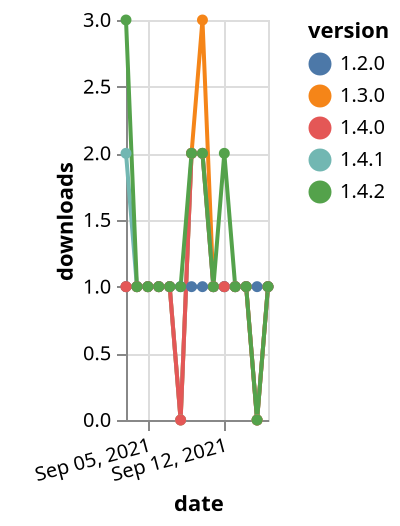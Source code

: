 {"$schema": "https://vega.github.io/schema/vega-lite/v5.json", "description": "A simple bar chart with embedded data.", "data": {"values": [{"date": "2021-09-03", "total": 197, "delta": 1, "version": "1.3.0"}, {"date": "2021-09-04", "total": 198, "delta": 1, "version": "1.3.0"}, {"date": "2021-09-05", "total": 199, "delta": 1, "version": "1.3.0"}, {"date": "2021-09-06", "total": 200, "delta": 1, "version": "1.3.0"}, {"date": "2021-09-07", "total": 201, "delta": 1, "version": "1.3.0"}, {"date": "2021-09-08", "total": 201, "delta": 0, "version": "1.3.0"}, {"date": "2021-09-09", "total": 203, "delta": 2, "version": "1.3.0"}, {"date": "2021-09-10", "total": 206, "delta": 3, "version": "1.3.0"}, {"date": "2021-09-11", "total": 207, "delta": 1, "version": "1.3.0"}, {"date": "2021-09-12", "total": 208, "delta": 1, "version": "1.3.0"}, {"date": "2021-09-13", "total": 209, "delta": 1, "version": "1.3.0"}, {"date": "2021-09-14", "total": 210, "delta": 1, "version": "1.3.0"}, {"date": "2021-09-15", "total": 210, "delta": 0, "version": "1.3.0"}, {"date": "2021-09-16", "total": 211, "delta": 1, "version": "1.3.0"}, {"date": "2021-09-03", "total": 146, "delta": 2, "version": "1.4.1"}, {"date": "2021-09-04", "total": 147, "delta": 1, "version": "1.4.1"}, {"date": "2021-09-05", "total": 148, "delta": 1, "version": "1.4.1"}, {"date": "2021-09-06", "total": 149, "delta": 1, "version": "1.4.1"}, {"date": "2021-09-07", "total": 150, "delta": 1, "version": "1.4.1"}, {"date": "2021-09-08", "total": 150, "delta": 0, "version": "1.4.1"}, {"date": "2021-09-09", "total": 152, "delta": 2, "version": "1.4.1"}, {"date": "2021-09-10", "total": 154, "delta": 2, "version": "1.4.1"}, {"date": "2021-09-11", "total": 155, "delta": 1, "version": "1.4.1"}, {"date": "2021-09-12", "total": 156, "delta": 1, "version": "1.4.1"}, {"date": "2021-09-13", "total": 157, "delta": 1, "version": "1.4.1"}, {"date": "2021-09-14", "total": 158, "delta": 1, "version": "1.4.1"}, {"date": "2021-09-15", "total": 158, "delta": 0, "version": "1.4.1"}, {"date": "2021-09-16", "total": 159, "delta": 1, "version": "1.4.1"}, {"date": "2021-09-03", "total": 157, "delta": 1, "version": "1.2.0"}, {"date": "2021-09-04", "total": 158, "delta": 1, "version": "1.2.0"}, {"date": "2021-09-05", "total": 159, "delta": 1, "version": "1.2.0"}, {"date": "2021-09-06", "total": 160, "delta": 1, "version": "1.2.0"}, {"date": "2021-09-07", "total": 161, "delta": 1, "version": "1.2.0"}, {"date": "2021-09-08", "total": 162, "delta": 1, "version": "1.2.0"}, {"date": "2021-09-09", "total": 163, "delta": 1, "version": "1.2.0"}, {"date": "2021-09-10", "total": 164, "delta": 1, "version": "1.2.0"}, {"date": "2021-09-11", "total": 165, "delta": 1, "version": "1.2.0"}, {"date": "2021-09-12", "total": 166, "delta": 1, "version": "1.2.0"}, {"date": "2021-09-13", "total": 167, "delta": 1, "version": "1.2.0"}, {"date": "2021-09-14", "total": 168, "delta": 1, "version": "1.2.0"}, {"date": "2021-09-15", "total": 169, "delta": 1, "version": "1.2.0"}, {"date": "2021-09-16", "total": 170, "delta": 1, "version": "1.2.0"}, {"date": "2021-09-03", "total": 139, "delta": 1, "version": "1.4.0"}, {"date": "2021-09-04", "total": 140, "delta": 1, "version": "1.4.0"}, {"date": "2021-09-05", "total": 141, "delta": 1, "version": "1.4.0"}, {"date": "2021-09-06", "total": 142, "delta": 1, "version": "1.4.0"}, {"date": "2021-09-07", "total": 143, "delta": 1, "version": "1.4.0"}, {"date": "2021-09-08", "total": 143, "delta": 0, "version": "1.4.0"}, {"date": "2021-09-09", "total": 145, "delta": 2, "version": "1.4.0"}, {"date": "2021-09-10", "total": 147, "delta": 2, "version": "1.4.0"}, {"date": "2021-09-11", "total": 148, "delta": 1, "version": "1.4.0"}, {"date": "2021-09-12", "total": 149, "delta": 1, "version": "1.4.0"}, {"date": "2021-09-13", "total": 150, "delta": 1, "version": "1.4.0"}, {"date": "2021-09-14", "total": 151, "delta": 1, "version": "1.4.0"}, {"date": "2021-09-15", "total": 151, "delta": 0, "version": "1.4.0"}, {"date": "2021-09-16", "total": 152, "delta": 1, "version": "1.4.0"}, {"date": "2021-09-03", "total": 134, "delta": 3, "version": "1.4.2"}, {"date": "2021-09-04", "total": 135, "delta": 1, "version": "1.4.2"}, {"date": "2021-09-05", "total": 136, "delta": 1, "version": "1.4.2"}, {"date": "2021-09-06", "total": 137, "delta": 1, "version": "1.4.2"}, {"date": "2021-09-07", "total": 138, "delta": 1, "version": "1.4.2"}, {"date": "2021-09-08", "total": 139, "delta": 1, "version": "1.4.2"}, {"date": "2021-09-09", "total": 141, "delta": 2, "version": "1.4.2"}, {"date": "2021-09-10", "total": 143, "delta": 2, "version": "1.4.2"}, {"date": "2021-09-11", "total": 144, "delta": 1, "version": "1.4.2"}, {"date": "2021-09-12", "total": 146, "delta": 2, "version": "1.4.2"}, {"date": "2021-09-13", "total": 147, "delta": 1, "version": "1.4.2"}, {"date": "2021-09-14", "total": 148, "delta": 1, "version": "1.4.2"}, {"date": "2021-09-15", "total": 148, "delta": 0, "version": "1.4.2"}, {"date": "2021-09-16", "total": 149, "delta": 1, "version": "1.4.2"}]}, "width": "container", "mark": {"type": "line", "point": {"filled": true}}, "encoding": {"x": {"field": "date", "type": "temporal", "timeUnit": "yearmonthdate", "title": "date", "axis": {"labelAngle": -15}}, "y": {"field": "delta", "type": "quantitative", "title": "downloads"}, "color": {"field": "version", "type": "nominal"}, "tooltip": {"field": "delta"}}}